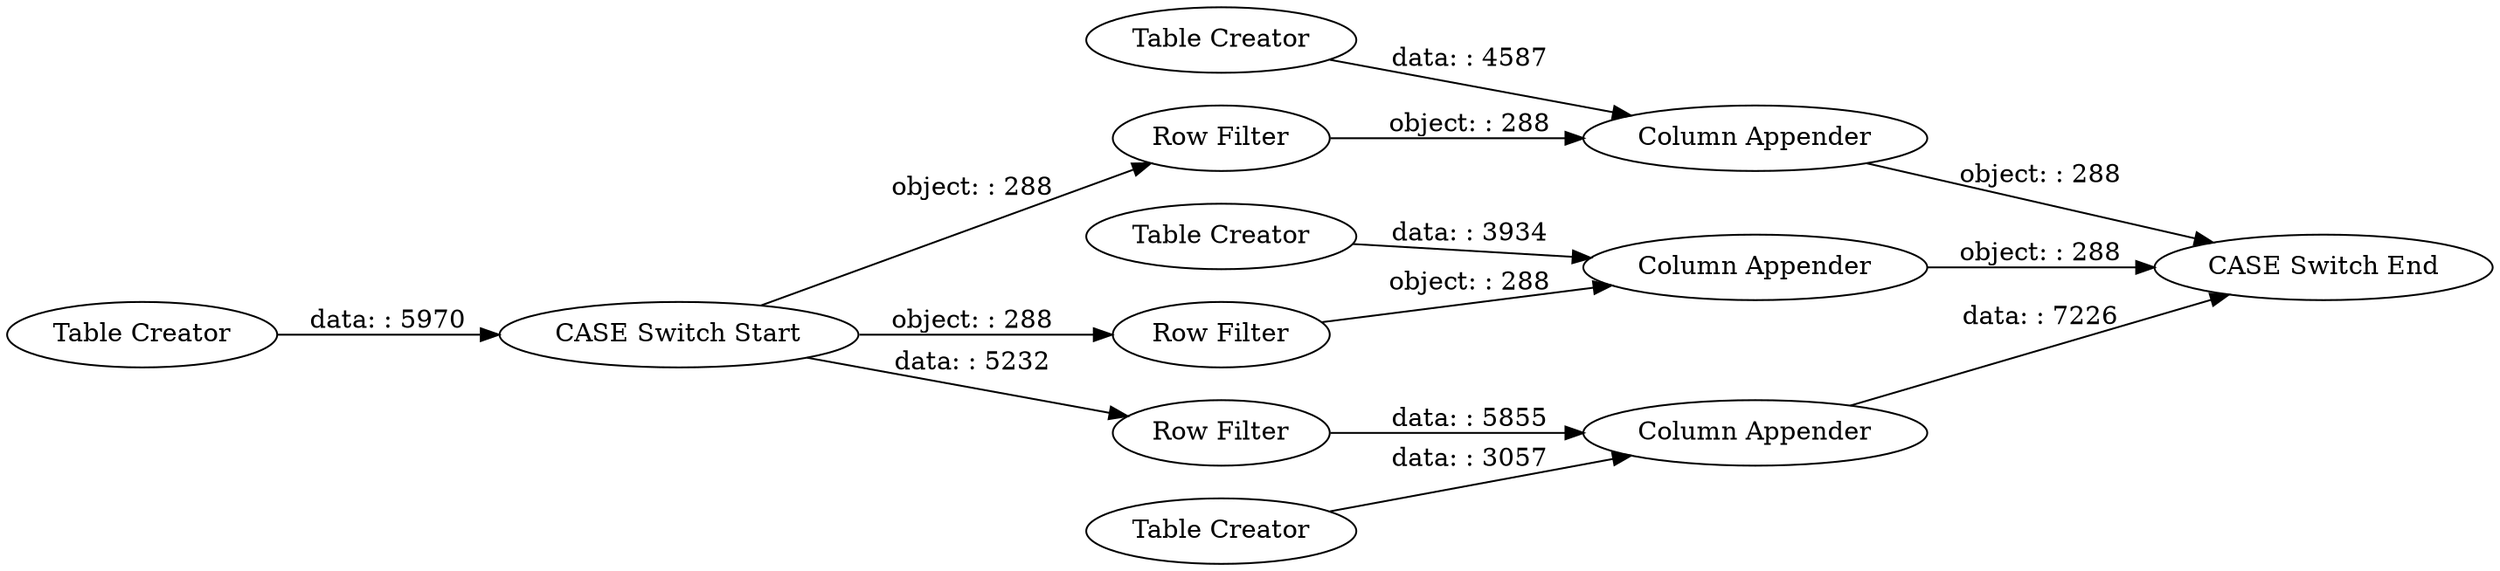 digraph {
	"-603753581884413549_7" [label="Row Filter"]
	"-603753581884413549_6" [label="Column Appender"]
	"-603753581884413549_5" [label="Table Creator"]
	"-603753581884413549_12" [label="Table Creator"]
	"-603753581884413549_1" [label="Table Creator"]
	"-603753581884413549_13" [label="Column Appender"]
	"-603753581884413549_10" [label="Column Appender"]
	"-603753581884413549_9" [label="Table Creator"]
	"-603753581884413549_14" [label="CASE Switch End"]
	"-603753581884413549_8" [label="Row Filter"]
	"-603753581884413549_11" [label="Row Filter"]
	"-603753581884413549_4" [label="CASE Switch Start"]
	"-603753581884413549_6" -> "-603753581884413549_14" [label="data: : 7226"]
	"-603753581884413549_4" -> "-603753581884413549_8" [label="object: : 288"]
	"-603753581884413549_10" -> "-603753581884413549_14" [label="object: : 288"]
	"-603753581884413549_11" -> "-603753581884413549_13" [label="object: : 288"]
	"-603753581884413549_1" -> "-603753581884413549_4" [label="data: : 5970"]
	"-603753581884413549_9" -> "-603753581884413549_10" [label="data: : 4587"]
	"-603753581884413549_7" -> "-603753581884413549_6" [label="data: : 5855"]
	"-603753581884413549_4" -> "-603753581884413549_7" [label="data: : 5232"]
	"-603753581884413549_12" -> "-603753581884413549_13" [label="data: : 3934"]
	"-603753581884413549_8" -> "-603753581884413549_10" [label="object: : 288"]
	"-603753581884413549_5" -> "-603753581884413549_6" [label="data: : 3057"]
	"-603753581884413549_13" -> "-603753581884413549_14" [label="object: : 288"]
	"-603753581884413549_4" -> "-603753581884413549_11" [label="object: : 288"]
	rankdir=LR
}
